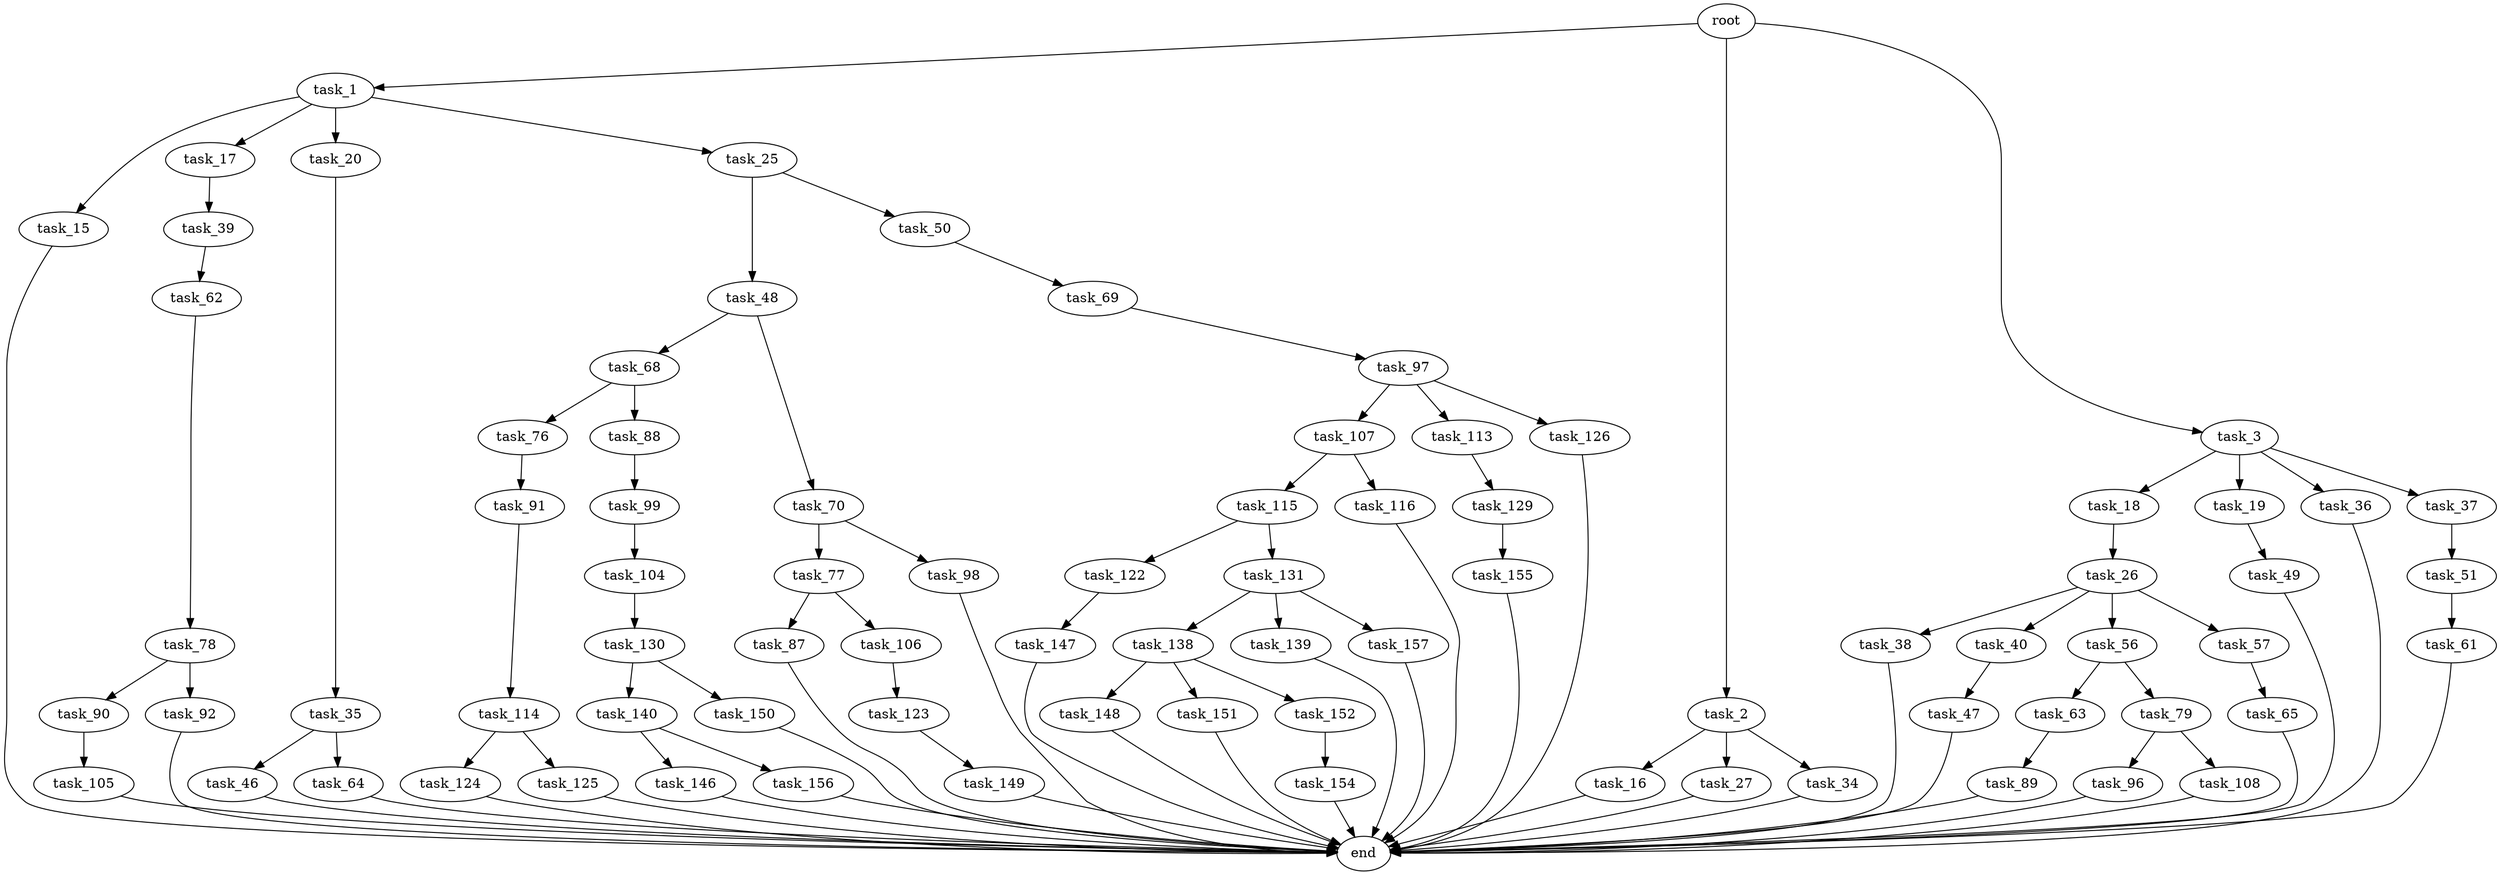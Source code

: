 digraph G {
  root [size="0.000000"];
  task_1 [size="1073741824000.000000"];
  task_2 [size="13457599847.000000"];
  task_3 [size="158792848202.000000"];
  task_15 [size="522135520696.000000"];
  task_17 [size="68719476736.000000"];
  task_20 [size="368293445632.000000"];
  task_25 [size="37739208545.000000"];
  task_16 [size="22770734434.000000"];
  task_27 [size="23004283950.000000"];
  task_34 [size="31404587145.000000"];
  task_18 [size="778540052070.000000"];
  task_19 [size="107601467592.000000"];
  task_36 [size="7055520443.000000"];
  task_37 [size="1716990592.000000"];
  end [size="0.000000"];
  task_39 [size="58080183781.000000"];
  task_26 [size="4272431584.000000"];
  task_49 [size="549755813888.000000"];
  task_35 [size="278704709040.000000"];
  task_48 [size="176900601473.000000"];
  task_50 [size="108162291696.000000"];
  task_38 [size="16313660990.000000"];
  task_40 [size="549755813888.000000"];
  task_56 [size="28991029248.000000"];
  task_57 [size="422177373884.000000"];
  task_46 [size="782757789696.000000"];
  task_64 [size="134217728000.000000"];
  task_51 [size="8589934592.000000"];
  task_62 [size="647808190745.000000"];
  task_47 [size="1014524268118.000000"];
  task_68 [size="38386756335.000000"];
  task_70 [size="26936549419.000000"];
  task_69 [size="4268817876.000000"];
  task_61 [size="37780113159.000000"];
  task_63 [size="864612527792.000000"];
  task_79 [size="15618181590.000000"];
  task_65 [size="549755813888.000000"];
  task_78 [size="5901885873.000000"];
  task_89 [size="782757789696.000000"];
  task_76 [size="24804008099.000000"];
  task_88 [size="368293445632.000000"];
  task_97 [size="3571112830.000000"];
  task_77 [size="283096507527.000000"];
  task_98 [size="364812198203.000000"];
  task_91 [size="41619653156.000000"];
  task_87 [size="8589934592.000000"];
  task_106 [size="554189828119.000000"];
  task_90 [size="13899598449.000000"];
  task_92 [size="43587115366.000000"];
  task_96 [size="231928233984.000000"];
  task_108 [size="1376196612391.000000"];
  task_99 [size="186977585448.000000"];
  task_105 [size="1073741824000.000000"];
  task_114 [size="15690455036.000000"];
  task_107 [size="34838530598.000000"];
  task_113 [size="5166823152.000000"];
  task_126 [size="1328644329.000000"];
  task_104 [size="30729937400.000000"];
  task_130 [size="28006675476.000000"];
  task_123 [size="30990387953.000000"];
  task_115 [size="286009500427.000000"];
  task_116 [size="704074503487.000000"];
  task_129 [size="264314348220.000000"];
  task_124 [size="782757789696.000000"];
  task_125 [size="26719662736.000000"];
  task_122 [size="549755813888.000000"];
  task_131 [size="68719476736.000000"];
  task_147 [size="288398386500.000000"];
  task_149 [size="121908138516.000000"];
  task_155 [size="28991029248.000000"];
  task_140 [size="420839482358.000000"];
  task_150 [size="134217728000.000000"];
  task_138 [size="8509574329.000000"];
  task_139 [size="467662904988.000000"];
  task_157 [size="16956583050.000000"];
  task_148 [size="4673780475.000000"];
  task_151 [size="683617799332.000000"];
  task_152 [size="1073741824000.000000"];
  task_146 [size="68719476736.000000"];
  task_156 [size="782757789696.000000"];
  task_154 [size="78207053417.000000"];

  root -> task_1 [size="1.000000"];
  root -> task_2 [size="1.000000"];
  root -> task_3 [size="1.000000"];
  task_1 -> task_15 [size="838860800.000000"];
  task_1 -> task_17 [size="838860800.000000"];
  task_1 -> task_20 [size="838860800.000000"];
  task_1 -> task_25 [size="838860800.000000"];
  task_2 -> task_16 [size="411041792.000000"];
  task_2 -> task_27 [size="411041792.000000"];
  task_2 -> task_34 [size="411041792.000000"];
  task_3 -> task_18 [size="301989888.000000"];
  task_3 -> task_19 [size="301989888.000000"];
  task_3 -> task_36 [size="301989888.000000"];
  task_3 -> task_37 [size="301989888.000000"];
  task_15 -> end [size="1.000000"];
  task_17 -> task_39 [size="134217728.000000"];
  task_20 -> task_35 [size="411041792.000000"];
  task_25 -> task_48 [size="679477248.000000"];
  task_25 -> task_50 [size="679477248.000000"];
  task_16 -> end [size="1.000000"];
  task_27 -> end [size="1.000000"];
  task_34 -> end [size="1.000000"];
  task_18 -> task_26 [size="838860800.000000"];
  task_19 -> task_49 [size="134217728.000000"];
  task_36 -> end [size="1.000000"];
  task_37 -> task_51 [size="33554432.000000"];
  task_39 -> task_62 [size="75497472.000000"];
  task_26 -> task_38 [size="411041792.000000"];
  task_26 -> task_40 [size="411041792.000000"];
  task_26 -> task_56 [size="411041792.000000"];
  task_26 -> task_57 [size="411041792.000000"];
  task_49 -> end [size="1.000000"];
  task_35 -> task_46 [size="838860800.000000"];
  task_35 -> task_64 [size="838860800.000000"];
  task_48 -> task_68 [size="209715200.000000"];
  task_48 -> task_70 [size="209715200.000000"];
  task_50 -> task_69 [size="411041792.000000"];
  task_38 -> end [size="1.000000"];
  task_40 -> task_47 [size="536870912.000000"];
  task_56 -> task_63 [size="75497472.000000"];
  task_56 -> task_79 [size="75497472.000000"];
  task_57 -> task_65 [size="411041792.000000"];
  task_46 -> end [size="1.000000"];
  task_64 -> end [size="1.000000"];
  task_51 -> task_61 [size="33554432.000000"];
  task_62 -> task_78 [size="838860800.000000"];
  task_47 -> end [size="1.000000"];
  task_68 -> task_76 [size="679477248.000000"];
  task_68 -> task_88 [size="679477248.000000"];
  task_70 -> task_77 [size="838860800.000000"];
  task_70 -> task_98 [size="838860800.000000"];
  task_69 -> task_97 [size="301989888.000000"];
  task_61 -> end [size="1.000000"];
  task_63 -> task_89 [size="536870912.000000"];
  task_79 -> task_96 [size="536870912.000000"];
  task_79 -> task_108 [size="536870912.000000"];
  task_65 -> end [size="1.000000"];
  task_78 -> task_90 [size="209715200.000000"];
  task_78 -> task_92 [size="209715200.000000"];
  task_89 -> end [size="1.000000"];
  task_76 -> task_91 [size="75497472.000000"];
  task_88 -> task_99 [size="411041792.000000"];
  task_97 -> task_107 [size="75497472.000000"];
  task_97 -> task_113 [size="75497472.000000"];
  task_97 -> task_126 [size="75497472.000000"];
  task_77 -> task_87 [size="838860800.000000"];
  task_77 -> task_106 [size="838860800.000000"];
  task_98 -> end [size="1.000000"];
  task_91 -> task_114 [size="679477248.000000"];
  task_87 -> end [size="1.000000"];
  task_106 -> task_123 [size="838860800.000000"];
  task_90 -> task_105 [size="33554432.000000"];
  task_92 -> end [size="1.000000"];
  task_96 -> end [size="1.000000"];
  task_108 -> end [size="1.000000"];
  task_99 -> task_104 [size="134217728.000000"];
  task_105 -> end [size="1.000000"];
  task_114 -> task_124 [size="75497472.000000"];
  task_114 -> task_125 [size="75497472.000000"];
  task_107 -> task_115 [size="33554432.000000"];
  task_107 -> task_116 [size="33554432.000000"];
  task_113 -> task_129 [size="134217728.000000"];
  task_126 -> end [size="1.000000"];
  task_104 -> task_130 [size="838860800.000000"];
  task_130 -> task_140 [size="134217728.000000"];
  task_130 -> task_150 [size="134217728.000000"];
  task_123 -> task_149 [size="838860800.000000"];
  task_115 -> task_122 [size="301989888.000000"];
  task_115 -> task_131 [size="301989888.000000"];
  task_116 -> end [size="1.000000"];
  task_129 -> task_155 [size="536870912.000000"];
  task_124 -> end [size="1.000000"];
  task_125 -> end [size="1.000000"];
  task_122 -> task_147 [size="536870912.000000"];
  task_131 -> task_138 [size="134217728.000000"];
  task_131 -> task_139 [size="134217728.000000"];
  task_131 -> task_157 [size="134217728.000000"];
  task_147 -> end [size="1.000000"];
  task_149 -> end [size="1.000000"];
  task_155 -> end [size="1.000000"];
  task_140 -> task_146 [size="411041792.000000"];
  task_140 -> task_156 [size="411041792.000000"];
  task_150 -> end [size="1.000000"];
  task_138 -> task_148 [size="33554432.000000"];
  task_138 -> task_151 [size="33554432.000000"];
  task_138 -> task_152 [size="33554432.000000"];
  task_139 -> end [size="1.000000"];
  task_157 -> end [size="1.000000"];
  task_148 -> end [size="1.000000"];
  task_151 -> end [size="1.000000"];
  task_152 -> task_154 [size="838860800.000000"];
  task_146 -> end [size="1.000000"];
  task_156 -> end [size="1.000000"];
  task_154 -> end [size="1.000000"];
}
